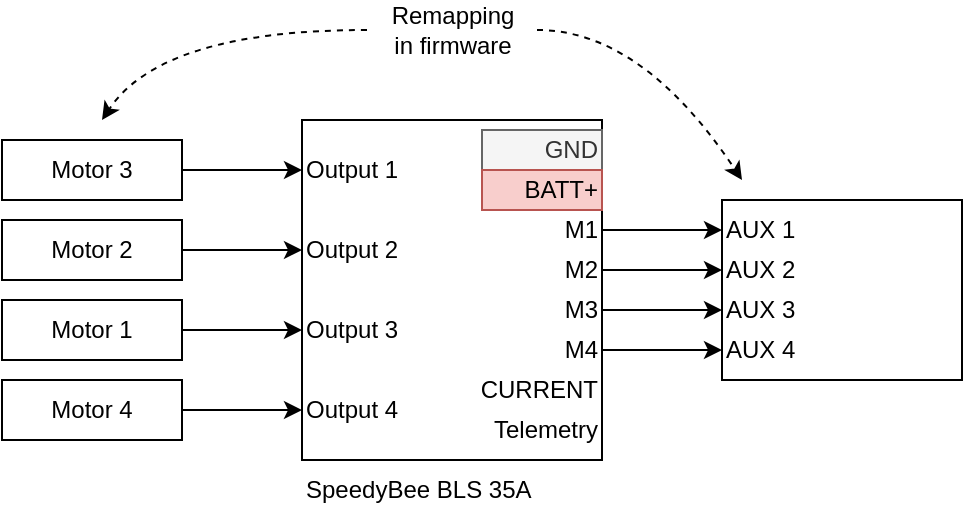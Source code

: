 <mxfile version="23.0.2" type="device">
  <diagram name="wiring" id="YbySaJzgVfRNbJHfyk1f">
    <mxGraphModel dx="945" dy="650" grid="1" gridSize="10" guides="1" tooltips="1" connect="1" arrows="1" fold="1" page="1" pageScale="1" pageWidth="3300" pageHeight="2339" math="0" shadow="0">
      <root>
        <mxCell id="0" />
        <mxCell id="1" parent="0" />
        <mxCell id="l8_rdXsubYtjeVYRqZv_-16" style="rounded=0;orthogonalLoop=1;jettySize=auto;html=1;exitX=1;exitY=0.5;exitDx=0;exitDy=0;entryX=0;entryY=0.5;entryDx=0;entryDy=0;" edge="1" parent="1" source="l8_rdXsubYtjeVYRqZv_-2" target="l8_rdXsubYtjeVYRqZv_-4">
          <mxGeometry relative="1" as="geometry" />
        </mxCell>
        <mxCell id="l8_rdXsubYtjeVYRqZv_-2" value="Motor 3" style="rounded=0;whiteSpace=wrap;html=1;" vertex="1" parent="1">
          <mxGeometry x="310" y="340" width="90" height="30" as="geometry" />
        </mxCell>
        <mxCell id="l8_rdXsubYtjeVYRqZv_-3" value="" style="rounded=0;whiteSpace=wrap;html=1;" vertex="1" parent="1">
          <mxGeometry x="460" y="330" width="150" height="170" as="geometry" />
        </mxCell>
        <mxCell id="l8_rdXsubYtjeVYRqZv_-4" value="Output 1" style="text;html=1;strokeColor=none;fillColor=none;align=left;verticalAlign=middle;whiteSpace=wrap;rounded=0;" vertex="1" parent="1">
          <mxGeometry x="460" y="345" width="70" height="20" as="geometry" />
        </mxCell>
        <mxCell id="l8_rdXsubYtjeVYRqZv_-8" style="rounded=0;orthogonalLoop=1;jettySize=auto;html=1;exitX=1;exitY=0.5;exitDx=0;exitDy=0;entryX=0;entryY=0.5;entryDx=0;entryDy=0;" edge="1" parent="1" source="l8_rdXsubYtjeVYRqZv_-7" target="l8_rdXsubYtjeVYRqZv_-9">
          <mxGeometry relative="1" as="geometry">
            <mxPoint x="560" y="460" as="targetPoint" />
          </mxGeometry>
        </mxCell>
        <mxCell id="l8_rdXsubYtjeVYRqZv_-7" value="Motor 2" style="rounded=0;whiteSpace=wrap;html=1;" vertex="1" parent="1">
          <mxGeometry x="310" y="380" width="90" height="30" as="geometry" />
        </mxCell>
        <mxCell id="l8_rdXsubYtjeVYRqZv_-9" value="Output 2" style="text;html=1;strokeColor=none;fillColor=none;align=left;verticalAlign=middle;whiteSpace=wrap;rounded=0;" vertex="1" parent="1">
          <mxGeometry x="460" y="385" width="70" height="20" as="geometry" />
        </mxCell>
        <mxCell id="l8_rdXsubYtjeVYRqZv_-12" style="rounded=0;orthogonalLoop=1;jettySize=auto;html=1;exitX=1;exitY=0.5;exitDx=0;exitDy=0;entryX=0;entryY=0.5;entryDx=0;entryDy=0;" edge="1" parent="1" source="l8_rdXsubYtjeVYRqZv_-10" target="l8_rdXsubYtjeVYRqZv_-11">
          <mxGeometry relative="1" as="geometry" />
        </mxCell>
        <mxCell id="l8_rdXsubYtjeVYRqZv_-10" value="Motor 1" style="rounded=0;whiteSpace=wrap;html=1;" vertex="1" parent="1">
          <mxGeometry x="310" y="420" width="90" height="30" as="geometry" />
        </mxCell>
        <mxCell id="l8_rdXsubYtjeVYRqZv_-11" value="Output 3" style="text;html=1;strokeColor=none;fillColor=none;align=left;verticalAlign=middle;whiteSpace=wrap;rounded=0;" vertex="1" parent="1">
          <mxGeometry x="460" y="425" width="70" height="20" as="geometry" />
        </mxCell>
        <mxCell id="l8_rdXsubYtjeVYRqZv_-15" style="rounded=0;orthogonalLoop=1;jettySize=auto;html=1;exitX=1;exitY=0.5;exitDx=0;exitDy=0;entryX=0;entryY=0.5;entryDx=0;entryDy=0;" edge="1" parent="1" source="l8_rdXsubYtjeVYRqZv_-13" target="l8_rdXsubYtjeVYRqZv_-14">
          <mxGeometry relative="1" as="geometry" />
        </mxCell>
        <mxCell id="l8_rdXsubYtjeVYRqZv_-13" value="Motor 4" style="rounded=0;whiteSpace=wrap;html=1;" vertex="1" parent="1">
          <mxGeometry x="310" y="460" width="90" height="30" as="geometry" />
        </mxCell>
        <mxCell id="l8_rdXsubYtjeVYRqZv_-14" value="Output 4" style="text;html=1;strokeColor=none;fillColor=none;align=left;verticalAlign=middle;whiteSpace=wrap;rounded=0;" vertex="1" parent="1">
          <mxGeometry x="460" y="465" width="70" height="20" as="geometry" />
        </mxCell>
        <mxCell id="l8_rdXsubYtjeVYRqZv_-19" value="GND" style="text;html=1;strokeColor=#666666;fillColor=#f5f5f5;align=right;verticalAlign=middle;whiteSpace=wrap;rounded=0;fontColor=#333333;" vertex="1" parent="1">
          <mxGeometry x="550" y="335" width="60" height="20" as="geometry" />
        </mxCell>
        <mxCell id="l8_rdXsubYtjeVYRqZv_-22" value="BATT+" style="text;html=1;strokeColor=#b85450;fillColor=#f8cecc;align=right;verticalAlign=middle;whiteSpace=wrap;rounded=0;" vertex="1" parent="1">
          <mxGeometry x="550" y="355" width="60" height="20" as="geometry" />
        </mxCell>
        <mxCell id="l8_rdXsubYtjeVYRqZv_-35" style="rounded=0;orthogonalLoop=1;jettySize=auto;html=1;exitX=1;exitY=0.5;exitDx=0;exitDy=0;entryX=0;entryY=0.5;entryDx=0;entryDy=0;" edge="1" parent="1" source="l8_rdXsubYtjeVYRqZv_-23" target="l8_rdXsubYtjeVYRqZv_-31">
          <mxGeometry relative="1" as="geometry" />
        </mxCell>
        <mxCell id="l8_rdXsubYtjeVYRqZv_-23" value="M1" style="text;html=1;strokeColor=none;fillColor=none;align=right;verticalAlign=middle;whiteSpace=wrap;rounded=0;" vertex="1" parent="1">
          <mxGeometry x="550" y="375" width="60" height="20" as="geometry" />
        </mxCell>
        <mxCell id="l8_rdXsubYtjeVYRqZv_-36" style="rounded=0;orthogonalLoop=1;jettySize=auto;html=1;exitX=1;exitY=0.5;exitDx=0;exitDy=0;entryX=0;entryY=0.5;entryDx=0;entryDy=0;" edge="1" parent="1" source="l8_rdXsubYtjeVYRqZv_-24" target="l8_rdXsubYtjeVYRqZv_-32">
          <mxGeometry relative="1" as="geometry" />
        </mxCell>
        <mxCell id="l8_rdXsubYtjeVYRqZv_-24" value="M2" style="text;html=1;strokeColor=none;fillColor=none;align=right;verticalAlign=middle;whiteSpace=wrap;rounded=0;" vertex="1" parent="1">
          <mxGeometry x="550" y="395" width="60" height="20" as="geometry" />
        </mxCell>
        <mxCell id="l8_rdXsubYtjeVYRqZv_-37" style="rounded=0;orthogonalLoop=1;jettySize=auto;html=1;exitX=1;exitY=0.5;exitDx=0;exitDy=0;entryX=0;entryY=0.5;entryDx=0;entryDy=0;" edge="1" parent="1" source="l8_rdXsubYtjeVYRqZv_-25" target="l8_rdXsubYtjeVYRqZv_-33">
          <mxGeometry relative="1" as="geometry" />
        </mxCell>
        <mxCell id="l8_rdXsubYtjeVYRqZv_-25" value="M3" style="text;html=1;strokeColor=none;fillColor=none;align=right;verticalAlign=middle;whiteSpace=wrap;rounded=0;" vertex="1" parent="1">
          <mxGeometry x="550" y="415" width="60" height="20" as="geometry" />
        </mxCell>
        <mxCell id="l8_rdXsubYtjeVYRqZv_-38" style="rounded=0;orthogonalLoop=1;jettySize=auto;html=1;exitX=1;exitY=0.5;exitDx=0;exitDy=0;entryX=0;entryY=0.5;entryDx=0;entryDy=0;" edge="1" parent="1" source="l8_rdXsubYtjeVYRqZv_-26" target="l8_rdXsubYtjeVYRqZv_-34">
          <mxGeometry relative="1" as="geometry" />
        </mxCell>
        <mxCell id="l8_rdXsubYtjeVYRqZv_-26" value="M4" style="text;html=1;strokeColor=none;fillColor=none;align=right;verticalAlign=middle;whiteSpace=wrap;rounded=0;" vertex="1" parent="1">
          <mxGeometry x="550" y="435" width="60" height="20" as="geometry" />
        </mxCell>
        <mxCell id="l8_rdXsubYtjeVYRqZv_-27" value="CURRENT" style="text;html=1;strokeColor=none;fillColor=none;align=right;verticalAlign=middle;whiteSpace=wrap;rounded=0;" vertex="1" parent="1">
          <mxGeometry x="550" y="455" width="60" height="20" as="geometry" />
        </mxCell>
        <mxCell id="l8_rdXsubYtjeVYRqZv_-28" value="Telemetry" style="text;html=1;strokeColor=none;fillColor=none;align=right;verticalAlign=middle;whiteSpace=wrap;rounded=0;" vertex="1" parent="1">
          <mxGeometry x="550" y="475" width="60" height="20" as="geometry" />
        </mxCell>
        <mxCell id="l8_rdXsubYtjeVYRqZv_-29" value="SpeedyBee BLS 35A" style="text;html=1;strokeColor=none;fillColor=none;align=left;verticalAlign=middle;whiteSpace=wrap;rounded=0;" vertex="1" parent="1">
          <mxGeometry x="460" y="500" width="130" height="30" as="geometry" />
        </mxCell>
        <mxCell id="l8_rdXsubYtjeVYRqZv_-30" value="" style="rounded=0;whiteSpace=wrap;html=1;" vertex="1" parent="1">
          <mxGeometry x="670" y="370" width="120" height="90" as="geometry" />
        </mxCell>
        <mxCell id="l8_rdXsubYtjeVYRqZv_-31" value="AUX 1" style="text;html=1;strokeColor=none;fillColor=none;align=left;verticalAlign=middle;whiteSpace=wrap;rounded=0;" vertex="1" parent="1">
          <mxGeometry x="670" y="375" width="60" height="20" as="geometry" />
        </mxCell>
        <mxCell id="l8_rdXsubYtjeVYRqZv_-32" value="AUX 2" style="text;html=1;strokeColor=none;fillColor=none;align=left;verticalAlign=middle;whiteSpace=wrap;rounded=0;" vertex="1" parent="1">
          <mxGeometry x="670" y="395" width="60" height="20" as="geometry" />
        </mxCell>
        <mxCell id="l8_rdXsubYtjeVYRqZv_-33" value="AUX 3" style="text;html=1;strokeColor=none;fillColor=none;align=left;verticalAlign=middle;whiteSpace=wrap;rounded=0;" vertex="1" parent="1">
          <mxGeometry x="670" y="415" width="60" height="20" as="geometry" />
        </mxCell>
        <mxCell id="l8_rdXsubYtjeVYRqZv_-34" value="AUX 4" style="text;html=1;strokeColor=none;fillColor=none;align=left;verticalAlign=middle;whiteSpace=wrap;rounded=0;" vertex="1" parent="1">
          <mxGeometry x="670" y="435" width="60" height="20" as="geometry" />
        </mxCell>
        <mxCell id="l8_rdXsubYtjeVYRqZv_-39" value="Remapping&lt;br&gt;in firmware" style="text;html=1;strokeColor=none;fillColor=none;align=center;verticalAlign=middle;whiteSpace=wrap;rounded=0;" vertex="1" parent="1">
          <mxGeometry x="492.5" y="270" width="85" height="30" as="geometry" />
        </mxCell>
        <mxCell id="l8_rdXsubYtjeVYRqZv_-40" value="" style="curved=1;endArrow=classic;html=1;rounded=0;exitX=0;exitY=0.5;exitDx=0;exitDy=0;dashed=1;" edge="1" parent="1" source="l8_rdXsubYtjeVYRqZv_-39">
          <mxGeometry width="50" height="50" relative="1" as="geometry">
            <mxPoint x="390" y="270" as="sourcePoint" />
            <mxPoint x="360" y="330" as="targetPoint" />
            <Array as="points">
              <mxPoint x="390" y="285" />
            </Array>
          </mxGeometry>
        </mxCell>
        <mxCell id="l8_rdXsubYtjeVYRqZv_-42" value="" style="curved=1;endArrow=classic;html=1;rounded=0;dashed=1;exitX=1;exitY=0.5;exitDx=0;exitDy=0;" edge="1" parent="1" source="l8_rdXsubYtjeVYRqZv_-39">
          <mxGeometry width="50" height="50" relative="1" as="geometry">
            <mxPoint x="590" y="290" as="sourcePoint" />
            <mxPoint x="680" y="360" as="targetPoint" />
            <Array as="points">
              <mxPoint x="630" y="285" />
            </Array>
          </mxGeometry>
        </mxCell>
      </root>
    </mxGraphModel>
  </diagram>
</mxfile>
